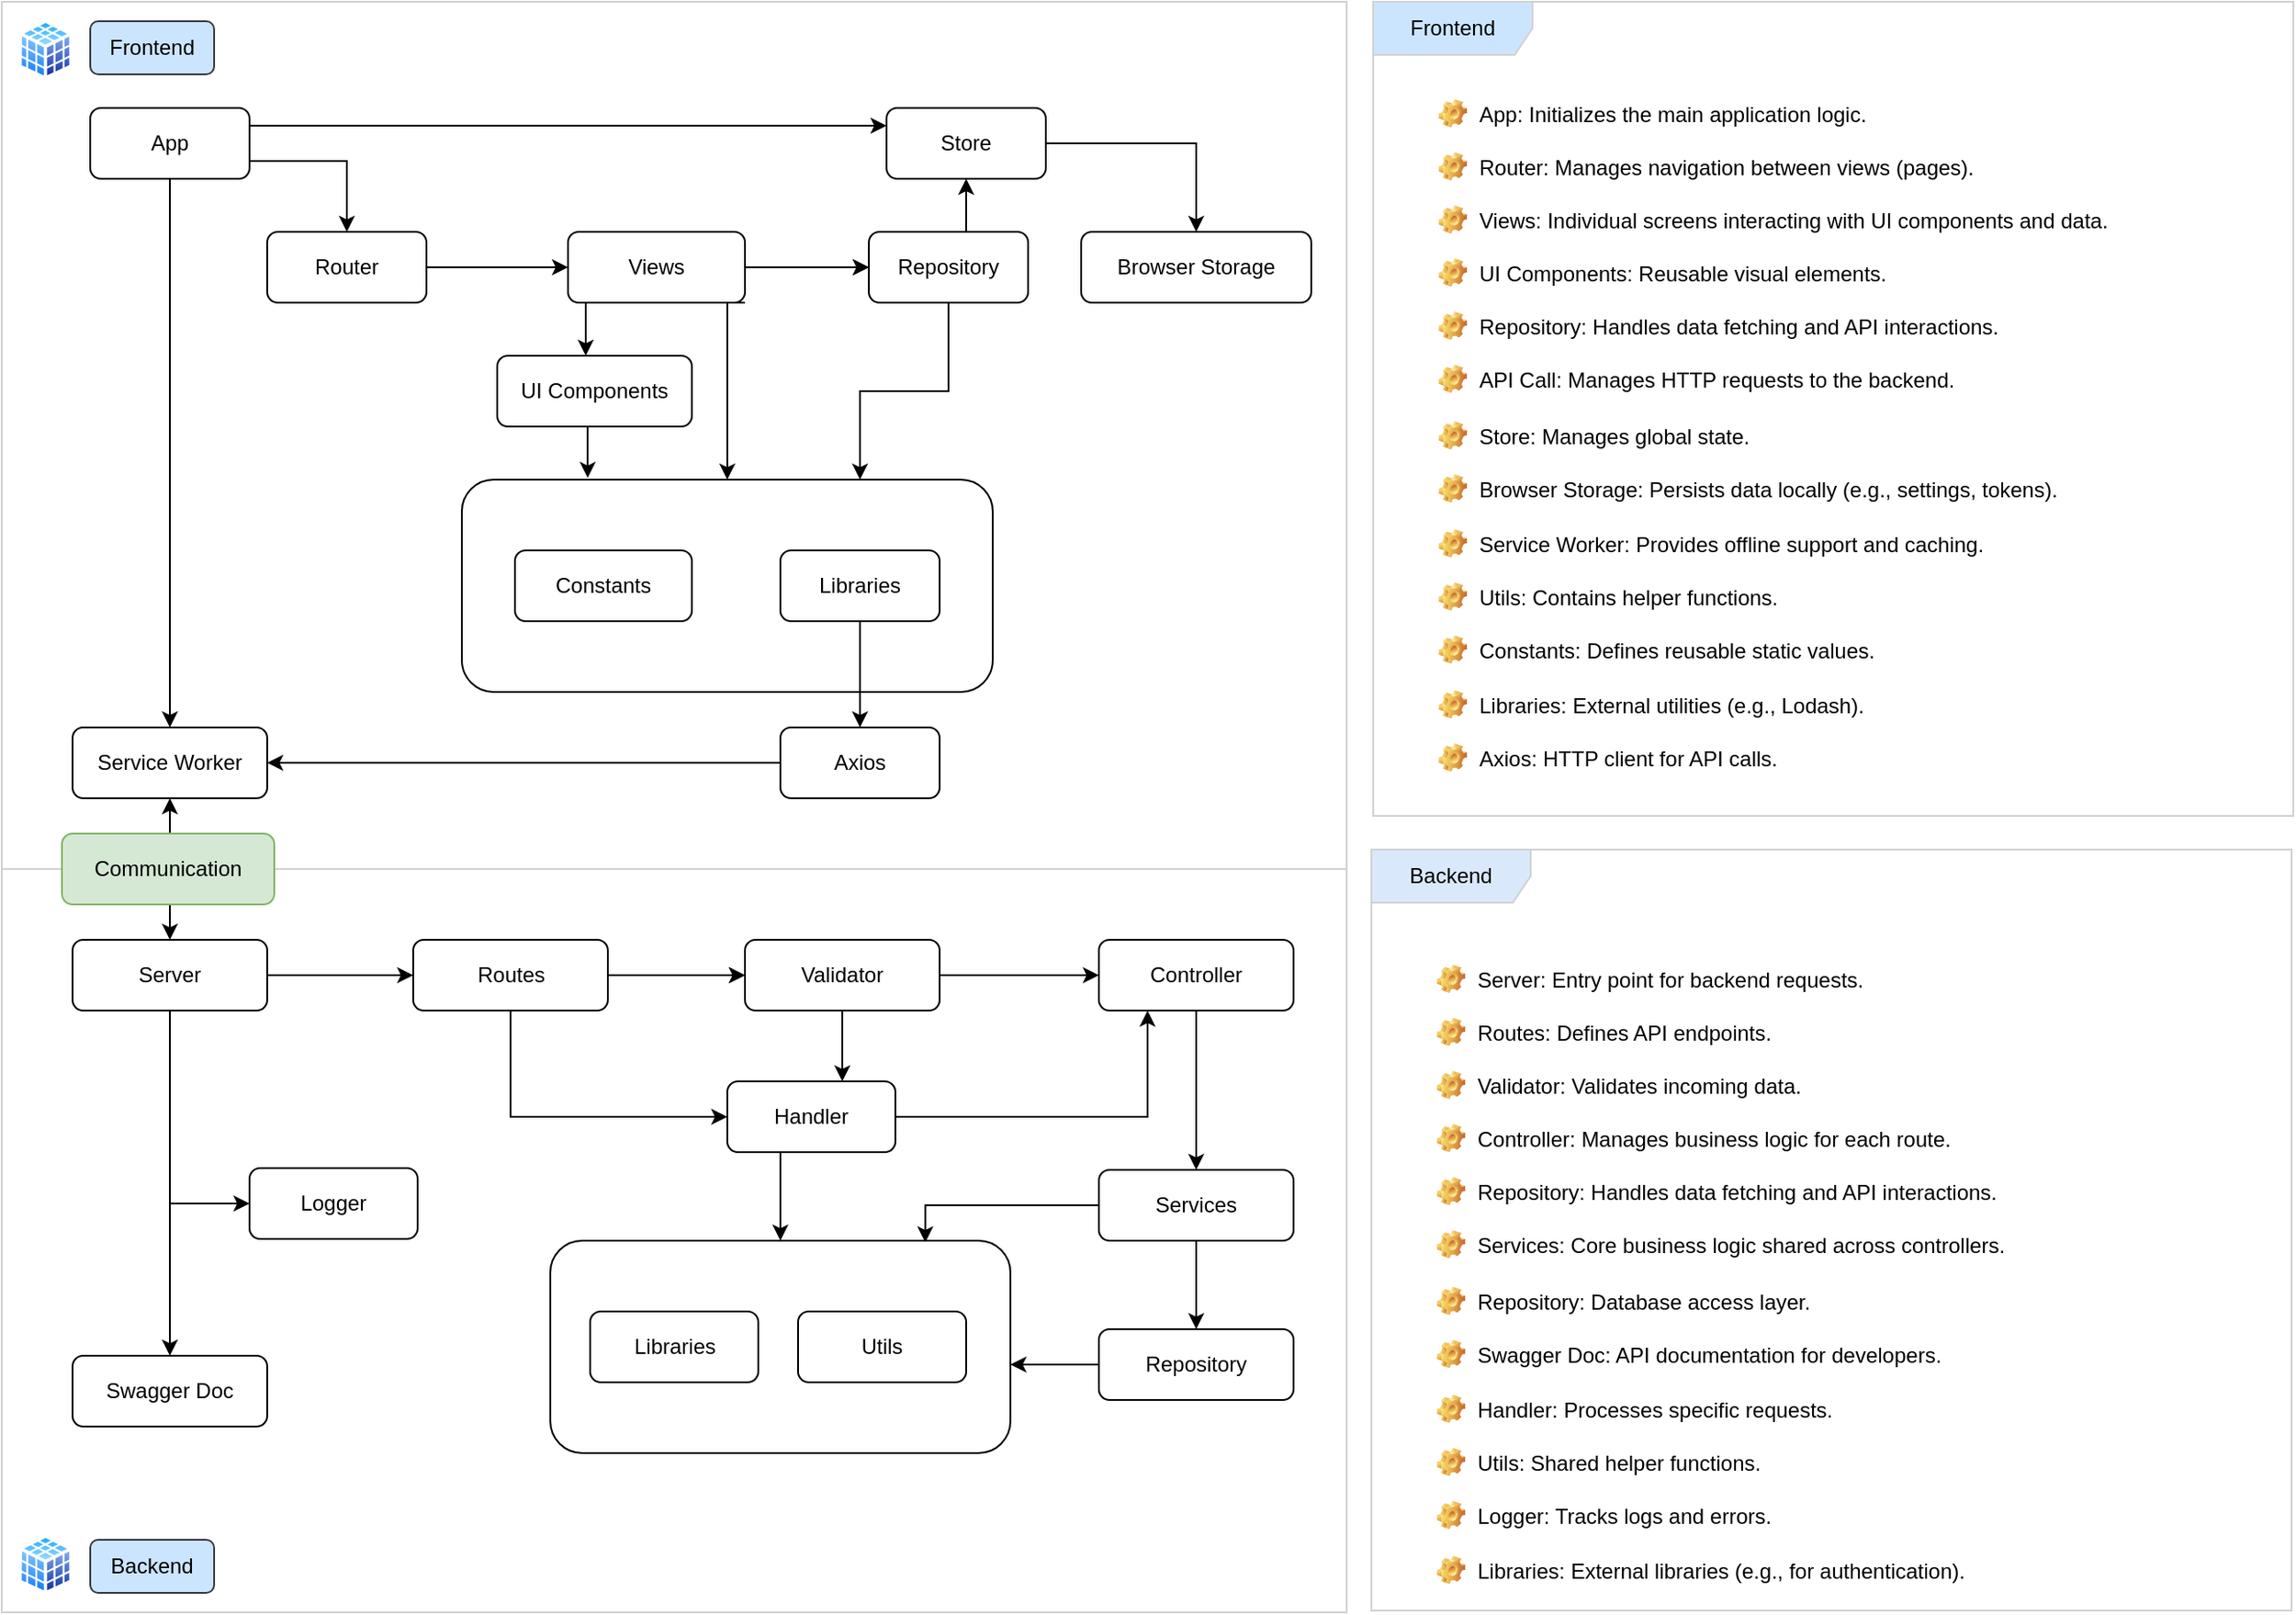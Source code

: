 <mxfile version="24.8.3">
  <diagram name="Page-1" id="tv_AKMOibYnnKPBRmbG-">
    <mxGraphModel dx="1434" dy="785" grid="1" gridSize="10" guides="1" tooltips="1" connect="1" arrows="1" fold="1" page="1" pageScale="1" pageWidth="1169" pageHeight="827" background="none" math="0" shadow="0">
      <root>
        <mxCell id="0" />
        <mxCell id="1" parent="0" />
        <mxCell id="BCxN3IIBsBvIXDNMGdha-5" value="&lt;p style=&quot;line-height: 0%;&quot;&gt;&lt;br&gt;&lt;/p&gt;" style="rounded=0;whiteSpace=wrap;html=1;shadow=0;glass=0;strokeColor=#D1D1D1;" parent="1" vertex="1">
          <mxGeometry x="40" y="80" width="760" height="490" as="geometry" />
        </mxCell>
        <mxCell id="BCxN3IIBsBvIXDNMGdha-6" value="Frontend" style="text;html=1;align=center;verticalAlign=middle;whiteSpace=wrap;rounded=1;shadow=0;fillColor=#cce5ff;strokeColor=#36393d;" parent="1" vertex="1">
          <mxGeometry x="90" y="91" width="70" height="30" as="geometry" />
        </mxCell>
        <mxCell id="BCxN3IIBsBvIXDNMGdha-12" value="" style="edgeStyle=orthogonalEdgeStyle;rounded=0;orthogonalLoop=1;jettySize=auto;html=1;shadow=0;" parent="1" source="BCxN3IIBsBvIXDNMGdha-8" target="BCxN3IIBsBvIXDNMGdha-11" edge="1">
          <mxGeometry relative="1" as="geometry">
            <Array as="points">
              <mxPoint x="235" y="170" />
            </Array>
          </mxGeometry>
        </mxCell>
        <mxCell id="BCxN3IIBsBvIXDNMGdha-25" value="" style="edgeStyle=orthogonalEdgeStyle;rounded=0;orthogonalLoop=1;jettySize=auto;html=1;shadow=0;" parent="1" source="BCxN3IIBsBvIXDNMGdha-8" target="BCxN3IIBsBvIXDNMGdha-24" edge="1">
          <mxGeometry relative="1" as="geometry">
            <Array as="points">
              <mxPoint x="135" y="520" />
            </Array>
          </mxGeometry>
        </mxCell>
        <mxCell id="BCxN3IIBsBvIXDNMGdha-106" style="edgeStyle=orthogonalEdgeStyle;rounded=0;orthogonalLoop=1;jettySize=auto;html=1;exitX=1;exitY=0.25;exitDx=0;exitDy=0;entryX=0;entryY=0.25;entryDx=0;entryDy=0;shadow=0;" parent="1" source="BCxN3IIBsBvIXDNMGdha-8" target="BCxN3IIBsBvIXDNMGdha-45" edge="1">
          <mxGeometry relative="1" as="geometry" />
        </mxCell>
        <mxCell id="BCxN3IIBsBvIXDNMGdha-8" value="App" style="rounded=1;whiteSpace=wrap;html=1;shadow=0;" parent="1" vertex="1">
          <mxGeometry x="90" y="140" width="90" height="40" as="geometry" />
        </mxCell>
        <mxCell id="BCxN3IIBsBvIXDNMGdha-9" value="&lt;p style=&quot;line-height: 0%;&quot;&gt;&lt;br&gt;&lt;/p&gt;" style="rounded=0;whiteSpace=wrap;html=1;shadow=0;glass=0;strokeColor=#D1D1D1;" parent="1" vertex="1">
          <mxGeometry x="40" y="570" width="760" height="420" as="geometry" />
        </mxCell>
        <mxCell id="BCxN3IIBsBvIXDNMGdha-10" value="Backend" style="text;html=1;align=center;verticalAlign=middle;whiteSpace=wrap;rounded=1;shadow=0;fillColor=#cce5ff;strokeColor=#36393d;" parent="1" vertex="1">
          <mxGeometry x="90" y="949" width="70" height="30" as="geometry" />
        </mxCell>
        <mxCell id="BCxN3IIBsBvIXDNMGdha-14" value="" style="edgeStyle=orthogonalEdgeStyle;rounded=0;orthogonalLoop=1;jettySize=auto;html=1;shadow=0;" parent="1" source="BCxN3IIBsBvIXDNMGdha-11" target="BCxN3IIBsBvIXDNMGdha-13" edge="1">
          <mxGeometry relative="1" as="geometry" />
        </mxCell>
        <mxCell id="BCxN3IIBsBvIXDNMGdha-11" value="Router" style="rounded=1;whiteSpace=wrap;html=1;shadow=0;" parent="1" vertex="1">
          <mxGeometry x="190" y="210" width="90" height="40" as="geometry" />
        </mxCell>
        <mxCell id="BCxN3IIBsBvIXDNMGdha-18" value="" style="edgeStyle=orthogonalEdgeStyle;rounded=0;orthogonalLoop=1;jettySize=auto;html=1;shadow=0;" parent="1" source="BCxN3IIBsBvIXDNMGdha-13" target="BCxN3IIBsBvIXDNMGdha-17" edge="1">
          <mxGeometry relative="1" as="geometry" />
        </mxCell>
        <mxCell id="BCxN3IIBsBvIXDNMGdha-96" value="" style="edgeStyle=orthogonalEdgeStyle;rounded=0;orthogonalLoop=1;jettySize=auto;html=1;shadow=0;" parent="1" source="BCxN3IIBsBvIXDNMGdha-13" target="BCxN3IIBsBvIXDNMGdha-17" edge="1">
          <mxGeometry relative="1" as="geometry" />
        </mxCell>
        <mxCell id="BCxN3IIBsBvIXDNMGdha-13" value="Views" style="rounded=1;whiteSpace=wrap;html=1;shadow=0;" parent="1" vertex="1">
          <mxGeometry x="360" y="210" width="100" height="40" as="geometry" />
        </mxCell>
        <mxCell id="BCxN3IIBsBvIXDNMGdha-30" value="" style="edgeStyle=orthogonalEdgeStyle;rounded=0;orthogonalLoop=1;jettySize=auto;html=1;shadow=0;entryX=0.75;entryY=0;entryDx=0;entryDy=0;" parent="1" source="BCxN3IIBsBvIXDNMGdha-17" target="BCxN3IIBsBvIXDNMGdha-20" edge="1">
          <mxGeometry relative="1" as="geometry" />
        </mxCell>
        <mxCell id="BCxN3IIBsBvIXDNMGdha-50" value="" style="edgeStyle=orthogonalEdgeStyle;rounded=0;orthogonalLoop=1;jettySize=auto;html=1;shadow=0;" parent="1" source="BCxN3IIBsBvIXDNMGdha-17" target="BCxN3IIBsBvIXDNMGdha-45" edge="1">
          <mxGeometry relative="1" as="geometry">
            <mxPoint x="270" y="325" as="sourcePoint" />
            <mxPoint x="380" y="455" as="targetPoint" />
            <Array as="points">
              <mxPoint x="585" y="190" />
              <mxPoint x="585" y="190" />
            </Array>
          </mxGeometry>
        </mxCell>
        <mxCell id="BCxN3IIBsBvIXDNMGdha-17" value="Repository" style="rounded=1;whiteSpace=wrap;html=1;shadow=0;" parent="1" vertex="1">
          <mxGeometry x="530" y="210" width="90" height="40" as="geometry" />
        </mxCell>
        <mxCell id="BCxN3IIBsBvIXDNMGdha-20" value="" style="rounded=1;whiteSpace=wrap;html=1;shadow=0;" parent="1" vertex="1">
          <mxGeometry x="300" y="350" width="300" height="120" as="geometry" />
        </mxCell>
        <mxCell id="BCxN3IIBsBvIXDNMGdha-24" value="Service Worker" style="rounded=1;whiteSpace=wrap;html=1;shadow=0;" parent="1" vertex="1">
          <mxGeometry x="80" y="490" width="110" height="40" as="geometry" />
        </mxCell>
        <mxCell id="BCxN3IIBsBvIXDNMGdha-32" value="Constants" style="rounded=1;whiteSpace=wrap;html=1;shadow=0;" parent="1" vertex="1">
          <mxGeometry x="330" y="390" width="100" height="40" as="geometry" />
        </mxCell>
        <mxCell id="BCxN3IIBsBvIXDNMGdha-54" value="" style="edgeStyle=orthogonalEdgeStyle;rounded=0;orthogonalLoop=1;jettySize=auto;html=1;shadow=0;" parent="1" source="BCxN3IIBsBvIXDNMGdha-40" target="BCxN3IIBsBvIXDNMGdha-53" edge="1">
          <mxGeometry relative="1" as="geometry">
            <Array as="points">
              <mxPoint x="525" y="430" />
              <mxPoint x="525" y="430" />
            </Array>
          </mxGeometry>
        </mxCell>
        <mxCell id="BCxN3IIBsBvIXDNMGdha-40" value="Libraries" style="rounded=1;whiteSpace=wrap;html=1;shadow=0;" parent="1" vertex="1">
          <mxGeometry x="480" y="390" width="90" height="40" as="geometry" />
        </mxCell>
        <mxCell id="BCxN3IIBsBvIXDNMGdha-52" value="" style="edgeStyle=orthogonalEdgeStyle;rounded=0;orthogonalLoop=1;jettySize=auto;html=1;shadow=0;" parent="1" source="BCxN3IIBsBvIXDNMGdha-45" target="BCxN3IIBsBvIXDNMGdha-51" edge="1">
          <mxGeometry relative="1" as="geometry" />
        </mxCell>
        <mxCell id="BCxN3IIBsBvIXDNMGdha-45" value="S&lt;span style=&quot;background-color: initial;&quot;&gt;tore&lt;/span&gt;" style="rounded=1;whiteSpace=wrap;html=1;shadow=0;" parent="1" vertex="1">
          <mxGeometry x="540" y="140" width="90" height="40" as="geometry" />
        </mxCell>
        <mxCell id="BCxN3IIBsBvIXDNMGdha-51" value="Browser Storage" style="rounded=1;whiteSpace=wrap;html=1;shadow=0;" parent="1" vertex="1">
          <mxGeometry x="650" y="210" width="130" height="40" as="geometry" />
        </mxCell>
        <mxCell id="BCxN3IIBsBvIXDNMGdha-56" value="" style="edgeStyle=orthogonalEdgeStyle;rounded=0;orthogonalLoop=1;jettySize=auto;html=1;entryX=1;entryY=0.5;entryDx=0;entryDy=0;shadow=0;" parent="1" source="BCxN3IIBsBvIXDNMGdha-53" target="BCxN3IIBsBvIXDNMGdha-24" edge="1">
          <mxGeometry relative="1" as="geometry">
            <mxPoint x="135" y="490" as="targetPoint" />
            <Array as="points">
              <mxPoint x="240" y="510" />
              <mxPoint x="240" y="510" />
            </Array>
          </mxGeometry>
        </mxCell>
        <mxCell id="BCxN3IIBsBvIXDNMGdha-53" value="Axios" style="rounded=1;whiteSpace=wrap;html=1;shadow=0;" parent="1" vertex="1">
          <mxGeometry x="480" y="490" width="90" height="40" as="geometry" />
        </mxCell>
        <mxCell id="BCxN3IIBsBvIXDNMGdha-58" value="" style="edgeStyle=orthogonalEdgeStyle;rounded=0;orthogonalLoop=1;jettySize=auto;html=1;shadow=0;" parent="1" source="BCxN3IIBsBvIXDNMGdha-13" target="BCxN3IIBsBvIXDNMGdha-15" edge="1">
          <mxGeometry relative="1" as="geometry">
            <mxPoint x="420" y="180" as="sourcePoint" />
            <mxPoint x="600" y="380" as="targetPoint" />
            <Array as="points">
              <mxPoint x="370" y="260" />
              <mxPoint x="370" y="260" />
            </Array>
          </mxGeometry>
        </mxCell>
        <mxCell id="BCxN3IIBsBvIXDNMGdha-104" style="edgeStyle=orthogonalEdgeStyle;rounded=0;orthogonalLoop=1;jettySize=auto;html=1;exitX=0.5;exitY=1;exitDx=0;exitDy=0;entryX=0.227;entryY=-0.008;entryDx=0;entryDy=0;entryPerimeter=0;shadow=0;" parent="1" edge="1">
          <mxGeometry relative="1" as="geometry">
            <mxPoint x="374" y="310" as="sourcePoint" />
            <mxPoint x="371.1" y="349.04" as="targetPoint" />
          </mxGeometry>
        </mxCell>
        <mxCell id="BCxN3IIBsBvIXDNMGdha-15" value="UI Components" style="rounded=1;whiteSpace=wrap;html=1;shadow=0;" parent="1" vertex="1">
          <mxGeometry x="320" y="280" width="110" height="40" as="geometry" />
        </mxCell>
        <mxCell id="BCxN3IIBsBvIXDNMGdha-66" value="" style="edgeStyle=orthogonalEdgeStyle;rounded=0;orthogonalLoop=1;jettySize=auto;html=1;shadow=0;" parent="1" source="BCxN3IIBsBvIXDNMGdha-63" target="BCxN3IIBsBvIXDNMGdha-65" edge="1">
          <mxGeometry relative="1" as="geometry" />
        </mxCell>
        <mxCell id="BCxN3IIBsBvIXDNMGdha-109" style="edgeStyle=orthogonalEdgeStyle;rounded=0;orthogonalLoop=1;jettySize=auto;html=1;exitX=0.5;exitY=1;exitDx=0;exitDy=0;entryX=0.5;entryY=0;entryDx=0;entryDy=0;shadow=0;" parent="1" source="BCxN3IIBsBvIXDNMGdha-63" target="BCxN3IIBsBvIXDNMGdha-82" edge="1">
          <mxGeometry relative="1" as="geometry" />
        </mxCell>
        <mxCell id="TV5UsnzvzOk1NJL6kIOj-1" style="edgeStyle=orthogonalEdgeStyle;rounded=0;orthogonalLoop=1;jettySize=auto;html=1;entryX=0;entryY=0.5;entryDx=0;entryDy=0;" parent="1" source="BCxN3IIBsBvIXDNMGdha-63" target="BCxN3IIBsBvIXDNMGdha-80" edge="1">
          <mxGeometry relative="1" as="geometry" />
        </mxCell>
        <mxCell id="BCxN3IIBsBvIXDNMGdha-63" value="Server" style="rounded=1;whiteSpace=wrap;html=1;shadow=0;" parent="1" vertex="1">
          <mxGeometry x="80" y="610" width="110" height="40" as="geometry" />
        </mxCell>
        <mxCell id="BCxN3IIBsBvIXDNMGdha-69" value="" style="edgeStyle=orthogonalEdgeStyle;rounded=0;orthogonalLoop=1;jettySize=auto;html=1;shadow=0;" parent="1" source="BCxN3IIBsBvIXDNMGdha-86" target="BCxN3IIBsBvIXDNMGdha-68" edge="1">
          <mxGeometry relative="1" as="geometry" />
        </mxCell>
        <mxCell id="BCxN3IIBsBvIXDNMGdha-87" value="" style="edgeStyle=orthogonalEdgeStyle;rounded=0;orthogonalLoop=1;jettySize=auto;html=1;shadow=0;" parent="1" source="BCxN3IIBsBvIXDNMGdha-65" target="BCxN3IIBsBvIXDNMGdha-86" edge="1">
          <mxGeometry relative="1" as="geometry" />
        </mxCell>
        <mxCell id="BCxN3IIBsBvIXDNMGdha-95" value="" style="edgeStyle=orthogonalEdgeStyle;rounded=0;orthogonalLoop=1;jettySize=auto;html=1;shadow=0;exitX=0.5;exitY=1;exitDx=0;exitDy=0;" parent="1" source="BCxN3IIBsBvIXDNMGdha-77" target="BCxN3IIBsBvIXDNMGdha-74" edge="1">
          <mxGeometry relative="1" as="geometry">
            <Array as="points">
              <mxPoint x="488" y="695" />
              <mxPoint x="480" y="695" />
            </Array>
          </mxGeometry>
        </mxCell>
        <mxCell id="TV5UsnzvzOk1NJL6kIOj-2" style="edgeStyle=orthogonalEdgeStyle;rounded=0;orthogonalLoop=1;jettySize=auto;html=1;exitX=0.5;exitY=1;exitDx=0;exitDy=0;entryX=0;entryY=0.5;entryDx=0;entryDy=0;" parent="1" source="BCxN3IIBsBvIXDNMGdha-65" target="BCxN3IIBsBvIXDNMGdha-77" edge="1">
          <mxGeometry relative="1" as="geometry">
            <Array as="points">
              <mxPoint x="328" y="710" />
            </Array>
          </mxGeometry>
        </mxCell>
        <mxCell id="BCxN3IIBsBvIXDNMGdha-65" value="Routes" style="rounded=1;whiteSpace=wrap;html=1;shadow=0;" parent="1" vertex="1">
          <mxGeometry x="272.5" y="610" width="110" height="40" as="geometry" />
        </mxCell>
        <mxCell id="BCxN3IIBsBvIXDNMGdha-71" value="" style="edgeStyle=orthogonalEdgeStyle;rounded=0;orthogonalLoop=1;jettySize=auto;html=1;shadow=0;" parent="1" source="BCxN3IIBsBvIXDNMGdha-68" target="BCxN3IIBsBvIXDNMGdha-70" edge="1">
          <mxGeometry relative="1" as="geometry" />
        </mxCell>
        <mxCell id="BCxN3IIBsBvIXDNMGdha-68" value="Controller" style="rounded=1;whiteSpace=wrap;html=1;shadow=0;" parent="1" vertex="1">
          <mxGeometry x="660" y="610" width="110" height="40" as="geometry" />
        </mxCell>
        <mxCell id="BCxN3IIBsBvIXDNMGdha-73" value="" style="edgeStyle=orthogonalEdgeStyle;rounded=0;orthogonalLoop=1;jettySize=auto;html=1;shadow=0;" parent="1" source="BCxN3IIBsBvIXDNMGdha-70" target="BCxN3IIBsBvIXDNMGdha-72" edge="1">
          <mxGeometry relative="1" as="geometry" />
        </mxCell>
        <mxCell id="BCxN3IIBsBvIXDNMGdha-94" value="" style="edgeStyle=orthogonalEdgeStyle;rounded=0;orthogonalLoop=1;jettySize=auto;html=1;shadow=0;entryX=0.815;entryY=0.008;entryDx=0;entryDy=0;entryPerimeter=0;" parent="1" source="BCxN3IIBsBvIXDNMGdha-70" target="BCxN3IIBsBvIXDNMGdha-74" edge="1">
          <mxGeometry relative="1" as="geometry">
            <mxPoint x="612" y="760" as="targetPoint" />
          </mxGeometry>
        </mxCell>
        <mxCell id="BCxN3IIBsBvIXDNMGdha-70" value="Services" style="rounded=1;whiteSpace=wrap;html=1;shadow=0;" parent="1" vertex="1">
          <mxGeometry x="660" y="740" width="110" height="40" as="geometry" />
        </mxCell>
        <mxCell id="BCxN3IIBsBvIXDNMGdha-75" value="" style="edgeStyle=orthogonalEdgeStyle;rounded=0;orthogonalLoop=1;jettySize=auto;html=1;shadow=0;" parent="1" source="BCxN3IIBsBvIXDNMGdha-72" target="BCxN3IIBsBvIXDNMGdha-74" edge="1">
          <mxGeometry relative="1" as="geometry">
            <Array as="points">
              <mxPoint x="705" y="845" />
            </Array>
          </mxGeometry>
        </mxCell>
        <mxCell id="BCxN3IIBsBvIXDNMGdha-72" value="Repository" style="rounded=1;whiteSpace=wrap;html=1;shadow=0;" parent="1" vertex="1">
          <mxGeometry x="660" y="830" width="110" height="40" as="geometry" />
        </mxCell>
        <mxCell id="BCxN3IIBsBvIXDNMGdha-74" value="" style="whiteSpace=wrap;html=1;rounded=1;shadow=0;" parent="1" vertex="1">
          <mxGeometry x="350" y="780" width="260" height="120" as="geometry" />
        </mxCell>
        <mxCell id="TV5UsnzvzOk1NJL6kIOj-5" value="" style="edgeStyle=orthogonalEdgeStyle;rounded=0;orthogonalLoop=1;jettySize=auto;html=1;entryX=0.25;entryY=1;entryDx=0;entryDy=0;" parent="1" source="BCxN3IIBsBvIXDNMGdha-77" target="BCxN3IIBsBvIXDNMGdha-68" edge="1">
          <mxGeometry relative="1" as="geometry" />
        </mxCell>
        <mxCell id="BCxN3IIBsBvIXDNMGdha-77" value="Handler" style="rounded=1;whiteSpace=wrap;html=1;shadow=0;" parent="1" vertex="1">
          <mxGeometry x="450" y="690" width="95" height="40" as="geometry" />
        </mxCell>
        <mxCell id="BCxN3IIBsBvIXDNMGdha-78" value="Utils" style="rounded=1;whiteSpace=wrap;html=1;shadow=0;" parent="1" vertex="1">
          <mxGeometry x="490" y="820" width="95" height="40" as="geometry" />
        </mxCell>
        <mxCell id="BCxN3IIBsBvIXDNMGdha-79" value="Libraries" style="rounded=1;whiteSpace=wrap;html=1;shadow=0;" parent="1" vertex="1">
          <mxGeometry x="372.5" y="820" width="95" height="40" as="geometry" />
        </mxCell>
        <mxCell id="BCxN3IIBsBvIXDNMGdha-80" value="Logger" style="rounded=1;whiteSpace=wrap;html=1;shadow=0;" parent="1" vertex="1">
          <mxGeometry x="180" y="739" width="95" height="40" as="geometry" />
        </mxCell>
        <mxCell id="BCxN3IIBsBvIXDNMGdha-82" value="Swagger Doc" style="rounded=1;whiteSpace=wrap;html=1;shadow=0;" parent="1" vertex="1">
          <mxGeometry x="80" y="845" width="110" height="40" as="geometry" />
        </mxCell>
        <mxCell id="BCxN3IIBsBvIXDNMGdha-88" value="" style="edgeStyle=orthogonalEdgeStyle;rounded=0;orthogonalLoop=1;jettySize=auto;html=1;shadow=0;" parent="1" source="BCxN3IIBsBvIXDNMGdha-65" target="BCxN3IIBsBvIXDNMGdha-86" edge="1">
          <mxGeometry relative="1" as="geometry">
            <mxPoint x="340" y="630" as="sourcePoint" />
            <mxPoint x="660" y="630" as="targetPoint" />
          </mxGeometry>
        </mxCell>
        <mxCell id="TV5UsnzvzOk1NJL6kIOj-3" value="" style="edgeStyle=orthogonalEdgeStyle;rounded=0;orthogonalLoop=1;jettySize=auto;html=1;" parent="1" source="BCxN3IIBsBvIXDNMGdha-86" target="BCxN3IIBsBvIXDNMGdha-77" edge="1">
          <mxGeometry relative="1" as="geometry">
            <Array as="points">
              <mxPoint x="515" y="670" />
              <mxPoint x="515" y="670" />
            </Array>
          </mxGeometry>
        </mxCell>
        <mxCell id="BCxN3IIBsBvIXDNMGdha-86" value="Validator" style="rounded=1;whiteSpace=wrap;html=1;shadow=0;" parent="1" vertex="1">
          <mxGeometry x="460" y="610" width="110" height="40" as="geometry" />
        </mxCell>
        <mxCell id="BCxN3IIBsBvIXDNMGdha-101" style="edgeStyle=orthogonalEdgeStyle;rounded=0;orthogonalLoop=1;jettySize=auto;html=1;exitX=1;exitY=1;exitDx=0;exitDy=0;entryX=0.5;entryY=0;entryDx=0;entryDy=0;shadow=0;" parent="1" source="BCxN3IIBsBvIXDNMGdha-13" target="BCxN3IIBsBvIXDNMGdha-20" edge="1">
          <mxGeometry relative="1" as="geometry">
            <Array as="points">
              <mxPoint x="450" y="250" />
            </Array>
          </mxGeometry>
        </mxCell>
        <mxCell id="BCxN3IIBsBvIXDNMGdha-110" value="" style="endArrow=classic;startArrow=classic;html=1;rounded=0;exitX=0.5;exitY=0;exitDx=0;exitDy=0;entryX=0.5;entryY=1;entryDx=0;entryDy=0;shadow=0;" parent="1" source="BCxN3IIBsBvIXDNMGdha-63" target="BCxN3IIBsBvIXDNMGdha-24" edge="1">
          <mxGeometry width="50" height="50" relative="1" as="geometry">
            <mxPoint x="100" y="590" as="sourcePoint" />
            <mxPoint x="140" y="530" as="targetPoint" />
            <Array as="points" />
          </mxGeometry>
        </mxCell>
        <mxCell id="BCxN3IIBsBvIXDNMGdha-111" value="Frontend" style="shape=umlFrame;whiteSpace=wrap;html=1;pointerEvents=0;width=90;height=30;swimlaneFillColor=#FFFFFF;fillColor=#cce5ff;strokeColor=#D1D1D1;" parent="1" vertex="1">
          <mxGeometry x="815" y="80" width="520" height="460" as="geometry" />
        </mxCell>
        <mxCell id="BCxN3IIBsBvIXDNMGdha-113" value="App: Initializes the main application logic." style="label;fontStyle=0;strokeColor=none;fillColor=none;align=left;verticalAlign=top;overflow=hidden;spacingLeft=28;spacingRight=4;rotatable=0;points=[[0,0.5],[1,0.5]];portConstraint=eastwest;imageWidth=16;imageHeight=16;whiteSpace=wrap;html=1;image=img/clipart/Gear_128x128.png;" parent="1" vertex="1">
          <mxGeometry x="845" y="130" width="310" height="26" as="geometry" />
        </mxCell>
        <mxCell id="BCxN3IIBsBvIXDNMGdha-114" value="Router: Manages navigation between views (pages)." style="label;fontStyle=0;strokeColor=none;fillColor=none;align=left;verticalAlign=top;overflow=hidden;spacingLeft=28;spacingRight=4;rotatable=0;points=[[0,0.5],[1,0.5]];portConstraint=eastwest;imageWidth=16;imageHeight=16;whiteSpace=wrap;html=1;image=img/clipart/Gear_128x128.png;rounded=1;" parent="1" vertex="1">
          <mxGeometry x="845" y="160" width="340" height="26" as="geometry" />
        </mxCell>
        <mxCell id="BCxN3IIBsBvIXDNMGdha-115" value="Views: Individual screens interacting with UI components and data." style="label;fontStyle=0;strokeColor=none;fillColor=none;align=left;verticalAlign=top;overflow=hidden;spacingLeft=28;spacingRight=4;rotatable=0;points=[[0,0.5],[1,0.5]];portConstraint=eastwest;imageWidth=16;imageHeight=16;whiteSpace=wrap;html=1;image=img/clipart/Gear_128x128.png;rounded=1;" parent="1" vertex="1">
          <mxGeometry x="845" y="190" width="410" height="26" as="geometry" />
        </mxCell>
        <mxCell id="BCxN3IIBsBvIXDNMGdha-116" value="UI Components: Reusable visual elements." style="label;fontStyle=0;strokeColor=none;fillColor=none;align=left;verticalAlign=top;overflow=hidden;spacingLeft=28;spacingRight=4;rotatable=0;points=[[0,0.5],[1,0.5]];portConstraint=eastwest;imageWidth=16;imageHeight=16;whiteSpace=wrap;html=1;image=img/clipart/Gear_128x128.png;rounded=1;" parent="1" vertex="1">
          <mxGeometry x="845" y="220" width="310" height="26" as="geometry" />
        </mxCell>
        <mxCell id="BCxN3IIBsBvIXDNMGdha-117" value="Repository: Handles data fetching and API interactions." style="label;fontStyle=0;strokeColor=none;fillColor=none;align=left;verticalAlign=top;overflow=hidden;spacingLeft=28;spacingRight=4;rotatable=0;points=[[0,0.5],[1,0.5]];portConstraint=eastwest;imageWidth=16;imageHeight=16;whiteSpace=wrap;html=1;image=img/clipart/Gear_128x128.png;rounded=1;" parent="1" vertex="1">
          <mxGeometry x="845" y="250" width="450" height="26" as="geometry" />
        </mxCell>
        <mxCell id="BCxN3IIBsBvIXDNMGdha-118" value="API Call: Manages HTTP requests to the backend." style="label;fontStyle=0;strokeColor=none;fillColor=none;align=left;verticalAlign=top;overflow=hidden;spacingLeft=28;spacingRight=4;rotatable=0;points=[[0,0.5],[1,0.5]];portConstraint=eastwest;imageWidth=16;imageHeight=16;whiteSpace=wrap;html=1;image=img/clipart/Gear_128x128.png;rounded=1;" parent="1" vertex="1">
          <mxGeometry x="845" y="280" width="450" height="26" as="geometry" />
        </mxCell>
        <mxCell id="BCxN3IIBsBvIXDNMGdha-119" value="Store: Manages global state." style="label;fontStyle=0;strokeColor=none;fillColor=none;align=left;verticalAlign=top;overflow=hidden;spacingLeft=28;spacingRight=4;rotatable=0;points=[[0,0.5],[1,0.5]];portConstraint=eastwest;imageWidth=16;imageHeight=16;whiteSpace=wrap;html=1;image=img/clipart/Gear_128x128.png;rounded=1;" parent="1" vertex="1">
          <mxGeometry x="845" y="312" width="450" height="26" as="geometry" />
        </mxCell>
        <mxCell id="BCxN3IIBsBvIXDNMGdha-120" value="Browser Storage: Persists data locally (e.g., settings, tokens)." style="label;fontStyle=0;strokeColor=none;fillColor=none;align=left;verticalAlign=top;overflow=hidden;spacingLeft=28;spacingRight=4;rotatable=0;points=[[0,0.5],[1,0.5]];portConstraint=eastwest;imageWidth=16;imageHeight=16;whiteSpace=wrap;html=1;image=img/clipart/Gear_128x128.png;rounded=1;" parent="1" vertex="1">
          <mxGeometry x="845" y="342" width="450" height="26" as="geometry" />
        </mxCell>
        <mxCell id="BCxN3IIBsBvIXDNMGdha-121" value="Service Worker: Provides offline support and caching." style="label;fontStyle=0;strokeColor=none;fillColor=none;align=left;verticalAlign=top;overflow=hidden;spacingLeft=28;spacingRight=4;rotatable=0;points=[[0,0.5],[1,0.5]];portConstraint=eastwest;imageWidth=16;imageHeight=16;whiteSpace=wrap;html=1;image=img/clipart/Gear_128x128.png;rounded=1;" parent="1" vertex="1">
          <mxGeometry x="845" y="373" width="450" height="26" as="geometry" />
        </mxCell>
        <mxCell id="BCxN3IIBsBvIXDNMGdha-122" value="Utils: Contains helper functions." style="label;fontStyle=0;strokeColor=none;fillColor=none;align=left;verticalAlign=top;overflow=hidden;spacingLeft=28;spacingRight=4;rotatable=0;points=[[0,0.5],[1,0.5]];portConstraint=eastwest;imageWidth=16;imageHeight=16;whiteSpace=wrap;html=1;image=img/clipart/Gear_128x128.png;rounded=1;" parent="1" vertex="1">
          <mxGeometry x="845" y="403" width="450" height="26" as="geometry" />
        </mxCell>
        <mxCell id="BCxN3IIBsBvIXDNMGdha-123" value="Constants: Defines reusable static values." style="label;fontStyle=0;strokeColor=none;fillColor=none;align=left;verticalAlign=top;overflow=hidden;spacingLeft=28;spacingRight=4;rotatable=0;points=[[0,0.5],[1,0.5]];portConstraint=eastwest;imageWidth=16;imageHeight=16;whiteSpace=wrap;html=1;image=img/clipart/Gear_128x128.png;rounded=1;" parent="1" vertex="1">
          <mxGeometry x="845" y="433" width="450" height="26" as="geometry" />
        </mxCell>
        <mxCell id="BCxN3IIBsBvIXDNMGdha-124" value="Libraries: External utilities (e.g., Lodash)." style="label;fontStyle=0;strokeColor=none;fillColor=none;align=left;verticalAlign=top;overflow=hidden;spacingLeft=28;spacingRight=4;rotatable=0;points=[[0,0.5],[1,0.5]];portConstraint=eastwest;imageWidth=16;imageHeight=16;whiteSpace=wrap;html=1;image=img/clipart/Gear_128x128.png;rounded=1;" parent="1" vertex="1">
          <mxGeometry x="845" y="464" width="450" height="26" as="geometry" />
        </mxCell>
        <mxCell id="BCxN3IIBsBvIXDNMGdha-125" value="Axios: HTTP client for API calls." style="label;fontStyle=0;strokeColor=none;fillColor=none;align=left;verticalAlign=top;overflow=hidden;spacingLeft=28;spacingRight=4;rotatable=0;points=[[0,0.5],[1,0.5]];portConstraint=eastwest;imageWidth=16;imageHeight=16;whiteSpace=wrap;html=1;image=img/clipart/Gear_128x128.png;rounded=1;" parent="1" vertex="1">
          <mxGeometry x="845" y="494" width="450" height="26" as="geometry" />
        </mxCell>
        <mxCell id="BCxN3IIBsBvIXDNMGdha-140" value="Backend" style="shape=umlFrame;whiteSpace=wrap;html=1;pointerEvents=0;width=90;height=30;swimlaneFillColor=default;fillColor=#dae8fc;strokeColor=#D1D1D1;" parent="1" vertex="1">
          <mxGeometry x="814" y="559" width="520" height="430" as="geometry" />
        </mxCell>
        <mxCell id="BCxN3IIBsBvIXDNMGdha-141" value="Server: Entry point for backend requests." style="label;fontStyle=0;strokeColor=none;fillColor=none;align=left;verticalAlign=top;overflow=hidden;spacingLeft=28;spacingRight=4;rotatable=0;points=[[0,0.5],[1,0.5]];portConstraint=eastwest;imageWidth=16;imageHeight=16;whiteSpace=wrap;html=1;image=img/clipart/Gear_128x128.png;" parent="1" vertex="1">
          <mxGeometry x="844" y="619" width="310" height="26" as="geometry" />
        </mxCell>
        <mxCell id="BCxN3IIBsBvIXDNMGdha-142" value="Routes: Defines API endpoints." style="label;fontStyle=0;strokeColor=none;fillColor=none;align=left;verticalAlign=top;overflow=hidden;spacingLeft=28;spacingRight=4;rotatable=0;points=[[0,0.5],[1,0.5]];portConstraint=eastwest;imageWidth=16;imageHeight=16;whiteSpace=wrap;html=1;image=img/clipart/Gear_128x128.png;rounded=1;" parent="1" vertex="1">
          <mxGeometry x="844" y="649" width="340" height="26" as="geometry" />
        </mxCell>
        <mxCell id="BCxN3IIBsBvIXDNMGdha-143" value="Validator: Validates incoming data." style="label;fontStyle=0;strokeColor=none;fillColor=none;align=left;verticalAlign=top;overflow=hidden;spacingLeft=28;spacingRight=4;rotatable=0;points=[[0,0.5],[1,0.5]];portConstraint=eastwest;imageWidth=16;imageHeight=16;whiteSpace=wrap;html=1;image=img/clipart/Gear_128x128.png;rounded=1;" parent="1" vertex="1">
          <mxGeometry x="844" y="679" width="410" height="26" as="geometry" />
        </mxCell>
        <mxCell id="BCxN3IIBsBvIXDNMGdha-144" value="Controller: Manages business logic for each route." style="label;fontStyle=0;strokeColor=none;fillColor=none;align=left;verticalAlign=top;overflow=hidden;spacingLeft=28;spacingRight=4;rotatable=0;points=[[0,0.5],[1,0.5]];portConstraint=eastwest;imageWidth=16;imageHeight=16;whiteSpace=wrap;html=1;image=img/clipart/Gear_128x128.png;rounded=1;" parent="1" vertex="1">
          <mxGeometry x="844" y="709" width="310" height="26" as="geometry" />
        </mxCell>
        <mxCell id="BCxN3IIBsBvIXDNMGdha-145" value="Repository: Handles data fetching and API interactions." style="label;fontStyle=0;strokeColor=none;fillColor=none;align=left;verticalAlign=top;overflow=hidden;spacingLeft=28;spacingRight=4;rotatable=0;points=[[0,0.5],[1,0.5]];portConstraint=eastwest;imageWidth=16;imageHeight=16;whiteSpace=wrap;html=1;image=img/clipart/Gear_128x128.png;rounded=1;" parent="1" vertex="1">
          <mxGeometry x="844" y="739" width="450" height="26" as="geometry" />
        </mxCell>
        <mxCell id="BCxN3IIBsBvIXDNMGdha-146" value="Services: Core business logic shared across controllers." style="label;fontStyle=0;strokeColor=none;fillColor=none;align=left;verticalAlign=top;overflow=hidden;spacingLeft=28;spacingRight=4;rotatable=0;points=[[0,0.5],[1,0.5]];portConstraint=eastwest;imageWidth=16;imageHeight=16;whiteSpace=wrap;html=1;image=img/clipart/Gear_128x128.png;rounded=1;" parent="1" vertex="1">
          <mxGeometry x="844" y="769" width="450" height="26" as="geometry" />
        </mxCell>
        <mxCell id="BCxN3IIBsBvIXDNMGdha-147" value="Repository: Database access layer." style="label;fontStyle=0;strokeColor=none;fillColor=none;align=left;verticalAlign=top;overflow=hidden;spacingLeft=28;spacingRight=4;rotatable=0;points=[[0,0.5],[1,0.5]];portConstraint=eastwest;imageWidth=16;imageHeight=16;whiteSpace=wrap;html=1;image=img/clipart/Gear_128x128.png;rounded=1;" parent="1" vertex="1">
          <mxGeometry x="844" y="801" width="450" height="26" as="geometry" />
        </mxCell>
        <mxCell id="BCxN3IIBsBvIXDNMGdha-148" value="Swagger Doc: API documentation for developers." style="label;fontStyle=0;strokeColor=none;fillColor=none;align=left;verticalAlign=top;overflow=hidden;spacingLeft=28;spacingRight=4;rotatable=0;points=[[0,0.5],[1,0.5]];portConstraint=eastwest;imageWidth=16;imageHeight=16;whiteSpace=wrap;html=1;image=img/clipart/Gear_128x128.png;rounded=1;" parent="1" vertex="1">
          <mxGeometry x="844" y="831" width="450" height="26" as="geometry" />
        </mxCell>
        <mxCell id="BCxN3IIBsBvIXDNMGdha-149" value="Handler: Processes specific requests." style="label;fontStyle=0;strokeColor=none;fillColor=none;align=left;verticalAlign=top;overflow=hidden;spacingLeft=28;spacingRight=4;rotatable=0;points=[[0,0.5],[1,0.5]];portConstraint=eastwest;imageWidth=16;imageHeight=16;whiteSpace=wrap;html=1;image=img/clipart/Gear_128x128.png;rounded=1;" parent="1" vertex="1">
          <mxGeometry x="844" y="862" width="450" height="26" as="geometry" />
        </mxCell>
        <mxCell id="BCxN3IIBsBvIXDNMGdha-150" value="Utils: Shared helper functions." style="label;fontStyle=0;strokeColor=none;fillColor=none;align=left;verticalAlign=top;overflow=hidden;spacingLeft=28;spacingRight=4;rotatable=0;points=[[0,0.5],[1,0.5]];portConstraint=eastwest;imageWidth=16;imageHeight=16;whiteSpace=wrap;html=1;image=img/clipart/Gear_128x128.png;rounded=1;" parent="1" vertex="1">
          <mxGeometry x="844" y="892" width="450" height="26" as="geometry" />
        </mxCell>
        <mxCell id="BCxN3IIBsBvIXDNMGdha-151" value="Logger: Tracks logs and errors." style="label;fontStyle=0;strokeColor=none;fillColor=none;align=left;verticalAlign=top;overflow=hidden;spacingLeft=28;spacingRight=4;rotatable=0;points=[[0,0.5],[1,0.5]];portConstraint=eastwest;imageWidth=16;imageHeight=16;whiteSpace=wrap;html=1;image=img/clipart/Gear_128x128.png;rounded=1;" parent="1" vertex="1">
          <mxGeometry x="844" y="922" width="450" height="26" as="geometry" />
        </mxCell>
        <mxCell id="BCxN3IIBsBvIXDNMGdha-152" value="Libraries: External libraries (e.g., for authentication)." style="label;fontStyle=0;strokeColor=none;fillColor=none;align=left;verticalAlign=top;overflow=hidden;spacingLeft=28;spacingRight=4;rotatable=0;points=[[0,0.5],[1,0.5]];portConstraint=eastwest;imageWidth=16;imageHeight=16;whiteSpace=wrap;html=1;image=img/clipart/Gear_128x128.png;rounded=1;" parent="1" vertex="1">
          <mxGeometry x="844" y="953" width="450" height="26" as="geometry" />
        </mxCell>
        <mxCell id="BCxN3IIBsBvIXDNMGdha-154" value="" style="image;aspect=fixed;perimeter=ellipsePerimeter;html=1;align=center;shadow=0;dashed=0;spacingTop=3;image=img/lib/active_directory/database_cube.svg;" parent="1" vertex="1">
          <mxGeometry x="49.4" y="90" width="30.6" height="34" as="geometry" />
        </mxCell>
        <mxCell id="BCxN3IIBsBvIXDNMGdha-155" value="" style="image;aspect=fixed;perimeter=ellipsePerimeter;html=1;align=center;shadow=0;dashed=0;spacingTop=3;image=img/lib/active_directory/database_cube.svg;" parent="1" vertex="1">
          <mxGeometry x="49.4" y="946" width="30.6" height="34" as="geometry" />
        </mxCell>
        <mxCell id="TV5UsnzvzOk1NJL6kIOj-6" value="Communication" style="rounded=1;whiteSpace=wrap;html=1;fillColor=#d5e8d4;strokeColor=#82b366;" parent="1" vertex="1">
          <mxGeometry x="74" y="550" width="120" height="40" as="geometry" />
        </mxCell>
      </root>
    </mxGraphModel>
  </diagram>
</mxfile>
